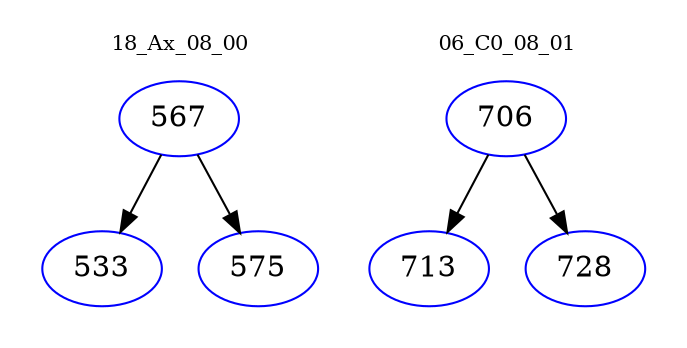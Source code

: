 digraph{
subgraph cluster_0 {
color = white
label = "18_Ax_08_00";
fontsize=10;
T0_567 [label="567", color="blue"]
T0_567 -> T0_533 [color="black"]
T0_533 [label="533", color="blue"]
T0_567 -> T0_575 [color="black"]
T0_575 [label="575", color="blue"]
}
subgraph cluster_1 {
color = white
label = "06_C0_08_01";
fontsize=10;
T1_706 [label="706", color="blue"]
T1_706 -> T1_713 [color="black"]
T1_713 [label="713", color="blue"]
T1_706 -> T1_728 [color="black"]
T1_728 [label="728", color="blue"]
}
}
